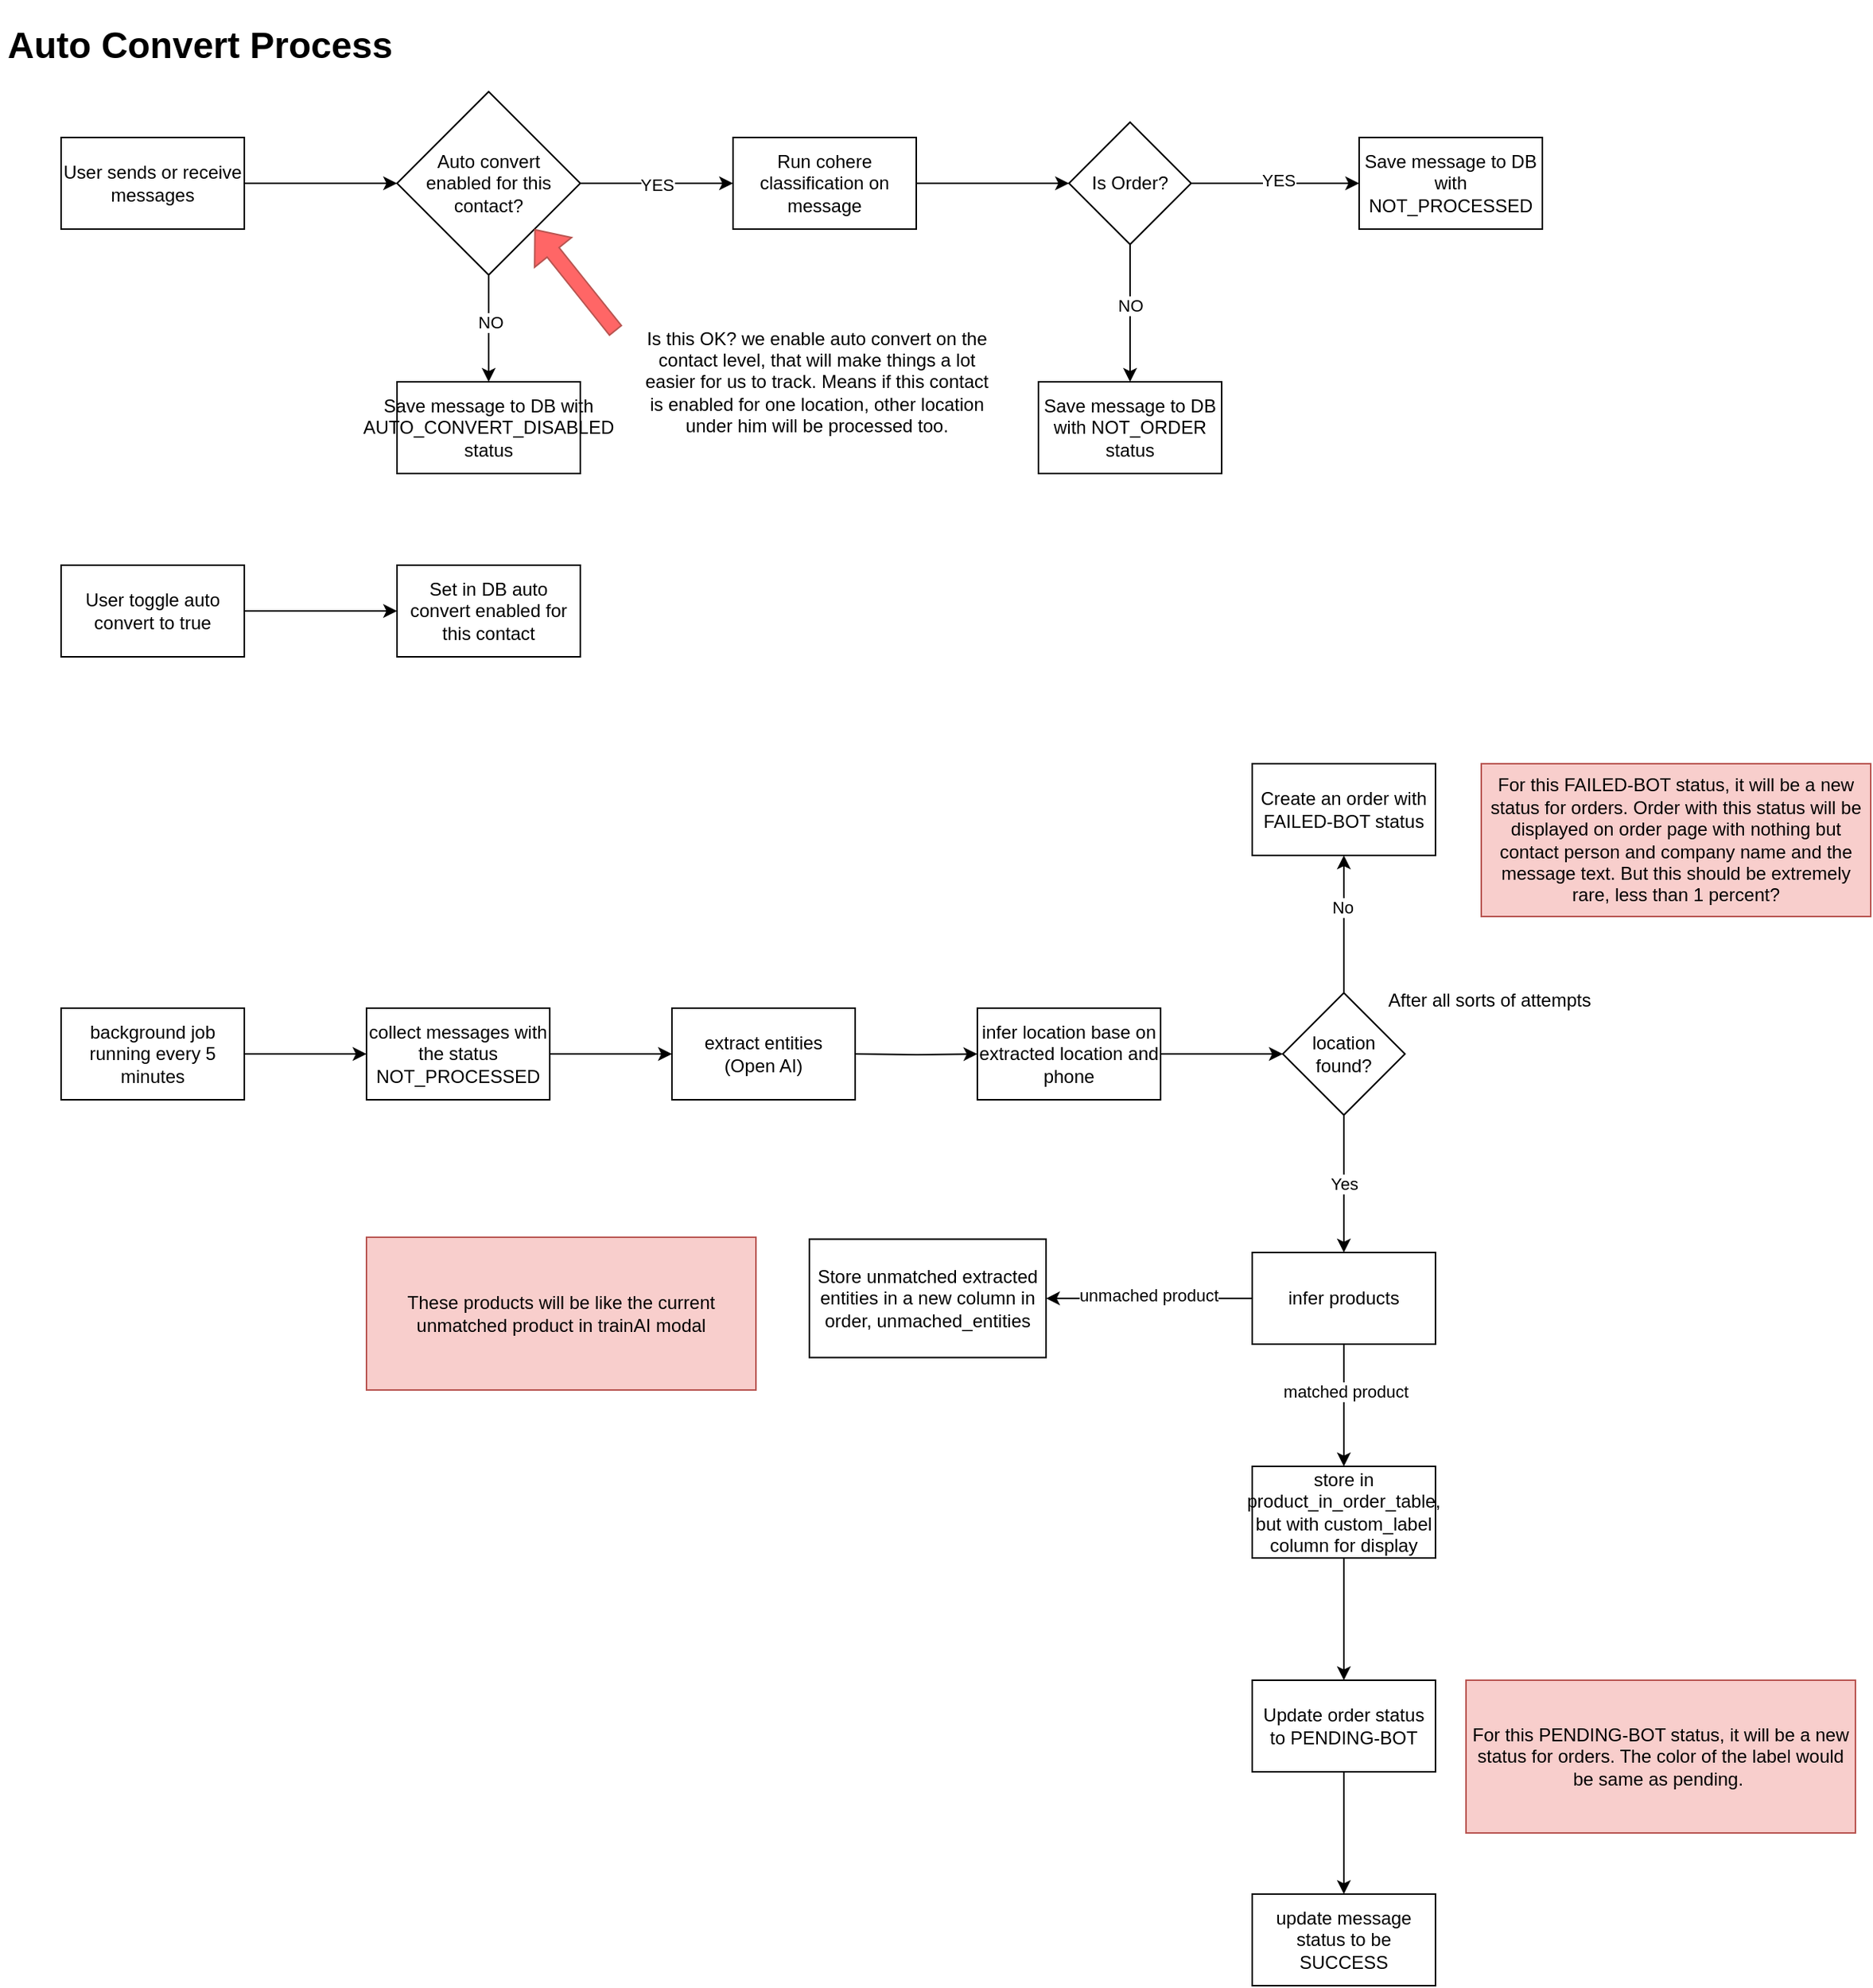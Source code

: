 <mxfile version="22.1.11" type="github">
  <diagram name="Page-1" id="Dl1d8-50op7BgxrB6w2U">
    <mxGraphModel dx="1434" dy="1872" grid="1" gridSize="10" guides="1" tooltips="1" connect="1" arrows="1" fold="1" page="1" pageScale="1" pageWidth="850" pageHeight="1100" math="0" shadow="0">
      <root>
        <mxCell id="0" />
        <mxCell id="1" parent="0" />
        <mxCell id="w-GJ_0CagrFxNj8pirr--20" value="" style="edgeStyle=orthogonalEdgeStyle;rounded=0;orthogonalLoop=1;jettySize=auto;html=1;" edge="1" parent="1" source="eMu-bbKCbMAUfFqpTf1Y-1" target="w-GJ_0CagrFxNj8pirr--19">
          <mxGeometry relative="1" as="geometry" />
        </mxCell>
        <mxCell id="eMu-bbKCbMAUfFqpTf1Y-1" value="background job running every 5 minutes" style="rounded=0;whiteSpace=wrap;html=1;" parent="1" vertex="1">
          <mxGeometry x="40" y="650" width="120" height="60" as="geometry" />
        </mxCell>
        <mxCell id="eMu-bbKCbMAUfFqpTf1Y-7" value="" style="edgeStyle=orthogonalEdgeStyle;rounded=0;orthogonalLoop=1;jettySize=auto;html=1;" parent="1" target="eMu-bbKCbMAUfFqpTf1Y-6" edge="1">
          <mxGeometry relative="1" as="geometry">
            <mxPoint x="560" y="680" as="sourcePoint" />
          </mxGeometry>
        </mxCell>
        <mxCell id="eMu-bbKCbMAUfFqpTf1Y-4" value="extract entities &lt;br&gt;(Open AI)" style="whiteSpace=wrap;html=1;rounded=0;" parent="1" vertex="1">
          <mxGeometry x="440" y="650" width="120" height="60" as="geometry" />
        </mxCell>
        <mxCell id="eMu-bbKCbMAUfFqpTf1Y-9" value="" style="edgeStyle=orthogonalEdgeStyle;rounded=0;orthogonalLoop=1;jettySize=auto;html=1;" parent="1" source="eMu-bbKCbMAUfFqpTf1Y-6" target="eMu-bbKCbMAUfFqpTf1Y-8" edge="1">
          <mxGeometry relative="1" as="geometry" />
        </mxCell>
        <mxCell id="eMu-bbKCbMAUfFqpTf1Y-6" value="infer location base on extracted location and phone" style="whiteSpace=wrap;html=1;rounded=0;" parent="1" vertex="1">
          <mxGeometry x="640" y="650" width="120" height="60" as="geometry" />
        </mxCell>
        <mxCell id="eMu-bbKCbMAUfFqpTf1Y-11" value="" style="edgeStyle=orthogonalEdgeStyle;rounded=0;orthogonalLoop=1;jettySize=auto;html=1;" parent="1" source="eMu-bbKCbMAUfFqpTf1Y-8" target="eMu-bbKCbMAUfFqpTf1Y-10" edge="1">
          <mxGeometry relative="1" as="geometry" />
        </mxCell>
        <mxCell id="eMu-bbKCbMAUfFqpTf1Y-12" value="No" style="edgeLabel;html=1;align=center;verticalAlign=middle;resizable=0;points=[];" parent="eMu-bbKCbMAUfFqpTf1Y-11" vertex="1" connectable="0">
          <mxGeometry x="0.244" y="1" relative="1" as="geometry">
            <mxPoint as="offset" />
          </mxGeometry>
        </mxCell>
        <mxCell id="eMu-bbKCbMAUfFqpTf1Y-17" value="Yes" style="edgeStyle=orthogonalEdgeStyle;rounded=0;orthogonalLoop=1;jettySize=auto;html=1;" parent="1" source="eMu-bbKCbMAUfFqpTf1Y-8" target="eMu-bbKCbMAUfFqpTf1Y-16" edge="1">
          <mxGeometry relative="1" as="geometry" />
        </mxCell>
        <mxCell id="eMu-bbKCbMAUfFqpTf1Y-8" value="location &lt;br&gt;found?" style="rhombus;whiteSpace=wrap;html=1;rounded=0;" parent="1" vertex="1">
          <mxGeometry x="840" y="640" width="80" height="80" as="geometry" />
        </mxCell>
        <mxCell id="eMu-bbKCbMAUfFqpTf1Y-10" value="Create an order with FAILED-BOT status" style="whiteSpace=wrap;html=1;rounded=0;" parent="1" vertex="1">
          <mxGeometry x="820" y="490" width="120" height="60" as="geometry" />
        </mxCell>
        <mxCell id="eMu-bbKCbMAUfFqpTf1Y-13" value="After all sorts of attempts" style="text;html=1;align=center;verticalAlign=middle;resizable=0;points=[];autosize=1;strokeColor=none;fillColor=none;" parent="1" vertex="1">
          <mxGeometry x="895" y="630" width="160" height="30" as="geometry" />
        </mxCell>
        <mxCell id="eMu-bbKCbMAUfFqpTf1Y-19" value="" style="edgeStyle=orthogonalEdgeStyle;rounded=0;orthogonalLoop=1;jettySize=auto;html=1;" parent="1" source="eMu-bbKCbMAUfFqpTf1Y-16" target="eMu-bbKCbMAUfFqpTf1Y-18" edge="1">
          <mxGeometry relative="1" as="geometry" />
        </mxCell>
        <mxCell id="eMu-bbKCbMAUfFqpTf1Y-23" value="matched product" style="edgeLabel;html=1;align=center;verticalAlign=middle;resizable=0;points=[];" parent="eMu-bbKCbMAUfFqpTf1Y-19" vertex="1" connectable="0">
          <mxGeometry x="-0.24" y="1" relative="1" as="geometry">
            <mxPoint as="offset" />
          </mxGeometry>
        </mxCell>
        <mxCell id="eMu-bbKCbMAUfFqpTf1Y-21" value="" style="edgeStyle=orthogonalEdgeStyle;rounded=0;orthogonalLoop=1;jettySize=auto;html=1;" parent="1" source="eMu-bbKCbMAUfFqpTf1Y-16" target="eMu-bbKCbMAUfFqpTf1Y-20" edge="1">
          <mxGeometry relative="1" as="geometry" />
        </mxCell>
        <mxCell id="eMu-bbKCbMAUfFqpTf1Y-22" value="unmached product" style="edgeLabel;html=1;align=center;verticalAlign=middle;resizable=0;points=[];" parent="eMu-bbKCbMAUfFqpTf1Y-21" vertex="1" connectable="0">
          <mxGeometry x="0.005" y="-2" relative="1" as="geometry">
            <mxPoint as="offset" />
          </mxGeometry>
        </mxCell>
        <mxCell id="eMu-bbKCbMAUfFqpTf1Y-16" value="infer products" style="whiteSpace=wrap;html=1;rounded=0;" parent="1" vertex="1">
          <mxGeometry x="820" y="810" width="120" height="60" as="geometry" />
        </mxCell>
        <mxCell id="eMu-bbKCbMAUfFqpTf1Y-25" value="" style="edgeStyle=orthogonalEdgeStyle;rounded=0;orthogonalLoop=1;jettySize=auto;html=1;" parent="1" source="eMu-bbKCbMAUfFqpTf1Y-18" target="eMu-bbKCbMAUfFqpTf1Y-24" edge="1">
          <mxGeometry relative="1" as="geometry" />
        </mxCell>
        <mxCell id="eMu-bbKCbMAUfFqpTf1Y-18" value="store in product_in_order_table, but with custom_label column for display" style="whiteSpace=wrap;html=1;rounded=0;" parent="1" vertex="1">
          <mxGeometry x="820" y="950" width="120" height="60" as="geometry" />
        </mxCell>
        <mxCell id="eMu-bbKCbMAUfFqpTf1Y-20" value="Store unmatched extracted entities in a new column in order, unmached_entities" style="whiteSpace=wrap;html=1;rounded=0;" parent="1" vertex="1">
          <mxGeometry x="530" y="801.25" width="155" height="77.5" as="geometry" />
        </mxCell>
        <mxCell id="eMu-bbKCbMAUfFqpTf1Y-27" value="" style="edgeStyle=orthogonalEdgeStyle;rounded=0;orthogonalLoop=1;jettySize=auto;html=1;" parent="1" source="eMu-bbKCbMAUfFqpTf1Y-24" target="eMu-bbKCbMAUfFqpTf1Y-26" edge="1">
          <mxGeometry relative="1" as="geometry" />
        </mxCell>
        <mxCell id="eMu-bbKCbMAUfFqpTf1Y-24" value="Update order status to PENDING-BOT" style="whiteSpace=wrap;html=1;rounded=0;" parent="1" vertex="1">
          <mxGeometry x="820" y="1090" width="120" height="60" as="geometry" />
        </mxCell>
        <mxCell id="eMu-bbKCbMAUfFqpTf1Y-26" value="update message status to be SUCCESS" style="whiteSpace=wrap;html=1;rounded=0;" parent="1" vertex="1">
          <mxGeometry x="820" y="1230" width="120" height="60" as="geometry" />
        </mxCell>
        <mxCell id="vXFaygZqnlIL2xJo0e2d-1" value="&lt;h1&gt;Auto Convert Process&lt;/h1&gt;" style="text;html=1;strokeColor=none;fillColor=none;spacing=5;spacingTop=-20;whiteSpace=wrap;overflow=hidden;rounded=0;" parent="1" vertex="1">
          <mxGeometry width="280" height="40" as="geometry" />
        </mxCell>
        <mxCell id="w-GJ_0CagrFxNj8pirr--5" value="" style="edgeStyle=orthogonalEdgeStyle;rounded=0;orthogonalLoop=1;jettySize=auto;html=1;" edge="1" parent="1" source="w-GJ_0CagrFxNj8pirr--1" target="w-GJ_0CagrFxNj8pirr--4">
          <mxGeometry relative="1" as="geometry" />
        </mxCell>
        <mxCell id="w-GJ_0CagrFxNj8pirr--1" value="User sends or receive messages" style="rounded=0;whiteSpace=wrap;html=1;" vertex="1" parent="1">
          <mxGeometry x="40" y="80" width="120" height="60" as="geometry" />
        </mxCell>
        <mxCell id="w-GJ_0CagrFxNj8pirr--7" value="" style="edgeStyle=orthogonalEdgeStyle;rounded=0;orthogonalLoop=1;jettySize=auto;html=1;" edge="1" parent="1" source="w-GJ_0CagrFxNj8pirr--4" target="w-GJ_0CagrFxNj8pirr--6">
          <mxGeometry relative="1" as="geometry" />
        </mxCell>
        <mxCell id="w-GJ_0CagrFxNj8pirr--8" value="NO" style="edgeLabel;html=1;align=center;verticalAlign=middle;resizable=0;points=[];" vertex="1" connectable="0" parent="w-GJ_0CagrFxNj8pirr--7">
          <mxGeometry x="-0.109" y="1" relative="1" as="geometry">
            <mxPoint as="offset" />
          </mxGeometry>
        </mxCell>
        <mxCell id="w-GJ_0CagrFxNj8pirr--10" value="" style="edgeStyle=orthogonalEdgeStyle;rounded=0;orthogonalLoop=1;jettySize=auto;html=1;" edge="1" parent="1" source="w-GJ_0CagrFxNj8pirr--4" target="w-GJ_0CagrFxNj8pirr--9">
          <mxGeometry relative="1" as="geometry" />
        </mxCell>
        <mxCell id="w-GJ_0CagrFxNj8pirr--13" value="YES" style="edgeLabel;html=1;align=center;verticalAlign=middle;resizable=0;points=[];" vertex="1" connectable="0" parent="w-GJ_0CagrFxNj8pirr--10">
          <mxGeometry x="-0.01" y="-1" relative="1" as="geometry">
            <mxPoint as="offset" />
          </mxGeometry>
        </mxCell>
        <mxCell id="w-GJ_0CagrFxNj8pirr--4" value="Auto convert &lt;br&gt;enabled for this contact?" style="rhombus;whiteSpace=wrap;html=1;rounded=0;" vertex="1" parent="1">
          <mxGeometry x="260" y="50" width="120" height="120" as="geometry" />
        </mxCell>
        <mxCell id="w-GJ_0CagrFxNj8pirr--6" value="Save message to DB with AUTO_CONVERT_DISABLED&lt;br&gt;status" style="whiteSpace=wrap;html=1;rounded=0;" vertex="1" parent="1">
          <mxGeometry x="260" y="240" width="120" height="60" as="geometry" />
        </mxCell>
        <mxCell id="w-GJ_0CagrFxNj8pirr--26" value="" style="edgeStyle=orthogonalEdgeStyle;rounded=0;orthogonalLoop=1;jettySize=auto;html=1;" edge="1" parent="1" source="w-GJ_0CagrFxNj8pirr--9" target="w-GJ_0CagrFxNj8pirr--25">
          <mxGeometry relative="1" as="geometry" />
        </mxCell>
        <mxCell id="w-GJ_0CagrFxNj8pirr--9" value="Run cohere classification on message" style="whiteSpace=wrap;html=1;rounded=0;" vertex="1" parent="1">
          <mxGeometry x="480" y="80" width="120" height="60" as="geometry" />
        </mxCell>
        <mxCell id="w-GJ_0CagrFxNj8pirr--16" value="" style="edgeStyle=orthogonalEdgeStyle;rounded=0;orthogonalLoop=1;jettySize=auto;html=1;" edge="1" parent="1" source="w-GJ_0CagrFxNj8pirr--14" target="w-GJ_0CagrFxNj8pirr--15">
          <mxGeometry relative="1" as="geometry" />
        </mxCell>
        <mxCell id="w-GJ_0CagrFxNj8pirr--14" value="User toggle auto convert to true" style="rounded=0;whiteSpace=wrap;html=1;" vertex="1" parent="1">
          <mxGeometry x="40" y="360" width="120" height="60" as="geometry" />
        </mxCell>
        <mxCell id="w-GJ_0CagrFxNj8pirr--15" value="Set in DB auto convert enabled for this contact" style="whiteSpace=wrap;html=1;rounded=0;" vertex="1" parent="1">
          <mxGeometry x="260" y="360" width="120" height="60" as="geometry" />
        </mxCell>
        <mxCell id="w-GJ_0CagrFxNj8pirr--17" value="" style="shape=flexArrow;endArrow=classic;html=1;rounded=0;fillColor=#FF6666;strokeColor=#b85450;" edge="1" parent="1">
          <mxGeometry width="50" height="50" relative="1" as="geometry">
            <mxPoint x="403.33" y="206.67" as="sourcePoint" />
            <mxPoint x="349.997" y="140.003" as="targetPoint" />
          </mxGeometry>
        </mxCell>
        <mxCell id="w-GJ_0CagrFxNj8pirr--18" value="Is this OK? we enable auto convert on the contact level, that will make things a lot easier for us to track. Means if this contact is enabled for one location, other location under him will be processed too." style="text;html=1;strokeColor=none;fillColor=none;align=center;verticalAlign=middle;whiteSpace=wrap;rounded=0;" vertex="1" parent="1">
          <mxGeometry x="420" y="200" width="230" height="80" as="geometry" />
        </mxCell>
        <mxCell id="w-GJ_0CagrFxNj8pirr--22" value="" style="edgeStyle=orthogonalEdgeStyle;rounded=0;orthogonalLoop=1;jettySize=auto;html=1;entryX=0;entryY=0.5;entryDx=0;entryDy=0;" edge="1" parent="1" source="w-GJ_0CagrFxNj8pirr--19" target="eMu-bbKCbMAUfFqpTf1Y-4">
          <mxGeometry relative="1" as="geometry">
            <mxPoint x="440" y="680" as="targetPoint" />
          </mxGeometry>
        </mxCell>
        <mxCell id="w-GJ_0CagrFxNj8pirr--19" value="collect messages with the status NOT_PROCESSED" style="whiteSpace=wrap;html=1;rounded=0;" vertex="1" parent="1">
          <mxGeometry x="240" y="650" width="120" height="60" as="geometry" />
        </mxCell>
        <mxCell id="w-GJ_0CagrFxNj8pirr--23" value="Save message to DB with NOT_PROCESSED" style="whiteSpace=wrap;html=1;rounded=0;" vertex="1" parent="1">
          <mxGeometry x="890" y="80" width="120" height="60" as="geometry" />
        </mxCell>
        <mxCell id="w-GJ_0CagrFxNj8pirr--27" value="" style="edgeStyle=orthogonalEdgeStyle;rounded=0;orthogonalLoop=1;jettySize=auto;html=1;" edge="1" parent="1" source="w-GJ_0CagrFxNj8pirr--25" target="w-GJ_0CagrFxNj8pirr--23">
          <mxGeometry relative="1" as="geometry" />
        </mxCell>
        <mxCell id="w-GJ_0CagrFxNj8pirr--28" value="YES" style="edgeLabel;html=1;align=center;verticalAlign=middle;resizable=0;points=[];" vertex="1" connectable="0" parent="w-GJ_0CagrFxNj8pirr--27">
          <mxGeometry x="0.027" y="3" relative="1" as="geometry">
            <mxPoint y="1" as="offset" />
          </mxGeometry>
        </mxCell>
        <mxCell id="w-GJ_0CagrFxNj8pirr--30" value="" style="edgeStyle=orthogonalEdgeStyle;rounded=0;orthogonalLoop=1;jettySize=auto;html=1;" edge="1" parent="1" source="w-GJ_0CagrFxNj8pirr--25" target="w-GJ_0CagrFxNj8pirr--29">
          <mxGeometry relative="1" as="geometry" />
        </mxCell>
        <mxCell id="w-GJ_0CagrFxNj8pirr--31" value="NO" style="edgeLabel;html=1;align=center;verticalAlign=middle;resizable=0;points=[];" vertex="1" connectable="0" parent="w-GJ_0CagrFxNj8pirr--30">
          <mxGeometry x="-0.122" relative="1" as="geometry">
            <mxPoint as="offset" />
          </mxGeometry>
        </mxCell>
        <mxCell id="w-GJ_0CagrFxNj8pirr--25" value="Is Order?" style="rhombus;whiteSpace=wrap;html=1;rounded=0;" vertex="1" parent="1">
          <mxGeometry x="700" y="70" width="80" height="80" as="geometry" />
        </mxCell>
        <mxCell id="w-GJ_0CagrFxNj8pirr--29" value="Save message to DB with NOT_ORDER status" style="whiteSpace=wrap;html=1;rounded=0;" vertex="1" parent="1">
          <mxGeometry x="680" y="240" width="120" height="60" as="geometry" />
        </mxCell>
        <mxCell id="w-GJ_0CagrFxNj8pirr--32" value="For this FAILED-BOT status, it will be a new status for orders. Order with this status will be displayed on order page with nothing but contact person and company name and the message text. But this should be extremely rare, less than 1 percent?" style="text;html=1;strokeColor=#b85450;fillColor=#f8cecc;align=center;verticalAlign=middle;whiteSpace=wrap;rounded=0;" vertex="1" parent="1">
          <mxGeometry x="970" y="490" width="255" height="100" as="geometry" />
        </mxCell>
        <mxCell id="w-GJ_0CagrFxNj8pirr--33" value="These products will be like the current unmatched product in trainAI modal" style="text;html=1;strokeColor=#b85450;fillColor=#f8cecc;align=center;verticalAlign=middle;whiteSpace=wrap;rounded=0;" vertex="1" parent="1">
          <mxGeometry x="240" y="800" width="255" height="100" as="geometry" />
        </mxCell>
        <mxCell id="w-GJ_0CagrFxNj8pirr--34" value="For this PENDING-BOT status, it will be a new status for orders. The color of the label would be same as pending.&amp;nbsp;" style="text;html=1;strokeColor=#b85450;fillColor=#f8cecc;align=center;verticalAlign=middle;whiteSpace=wrap;rounded=0;" vertex="1" parent="1">
          <mxGeometry x="960" y="1090" width="255" height="100" as="geometry" />
        </mxCell>
      </root>
    </mxGraphModel>
  </diagram>
</mxfile>
